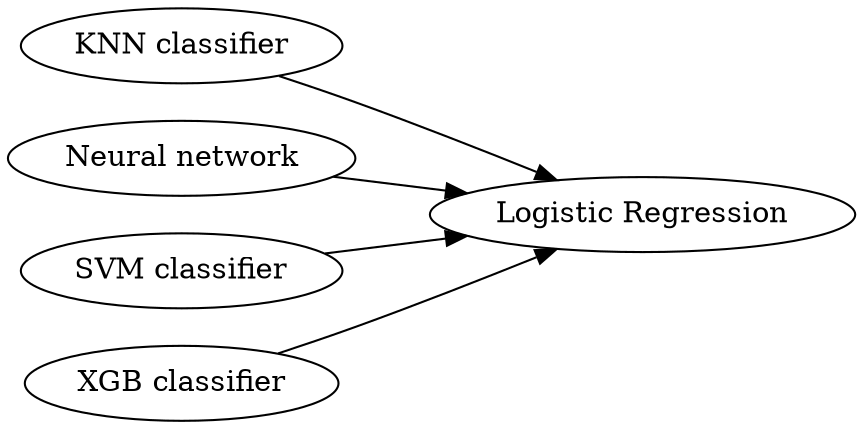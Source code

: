 digraph G{
        rankdir=LR;
        "KNN classifier"->"Logistic Regression";
        "Neural network"->"Logistic Regression";
        "SVM classifier"->"Logistic Regression";
        "XGB classifier"->"Logistic Regression";
}
